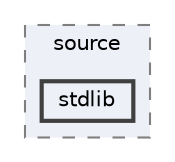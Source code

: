 digraph "build/zephyr/lib/libc/minimal/CMakeFiles/lib__libc__minimal.dir/source/stdlib"
{
 // LATEX_PDF_SIZE
  bgcolor="transparent";
  edge [fontname=Helvetica,fontsize=10,labelfontname=Helvetica,labelfontsize=10];
  node [fontname=Helvetica,fontsize=10,shape=box,height=0.2,width=0.4];
  compound=true
  subgraph clusterdir_3c8d385826132e735df3496661c3eb17 {
    graph [ bgcolor="#edf0f7", pencolor="grey50", label="source", fontname=Helvetica,fontsize=10 style="filled,dashed", URL="dir_3c8d385826132e735df3496661c3eb17.html",tooltip=""]
  dir_3bac60419823fd58a1d3ca8d5bc71e7f [label="stdlib", fillcolor="#edf0f7", color="grey25", style="filled,bold", URL="dir_3bac60419823fd58a1d3ca8d5bc71e7f.html",tooltip=""];
  }
}
